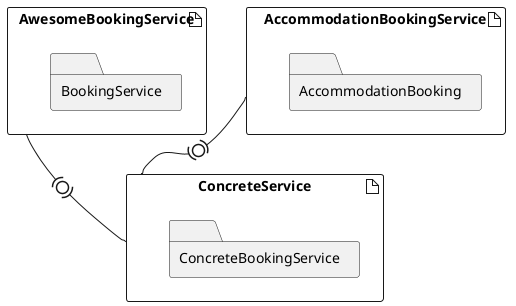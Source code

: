 @startuml
artifact AwesomeBookingService {
  folder BookingService
}
artifact ConcreteService {
  folder ConcreteBookingService
}
artifact AccommodationBookingService {
  folder AccommodationBooking
}
AwesomeBookingService -(0)- ConcreteService

AccommodationBookingService -(0)- ConcreteService
@enduml